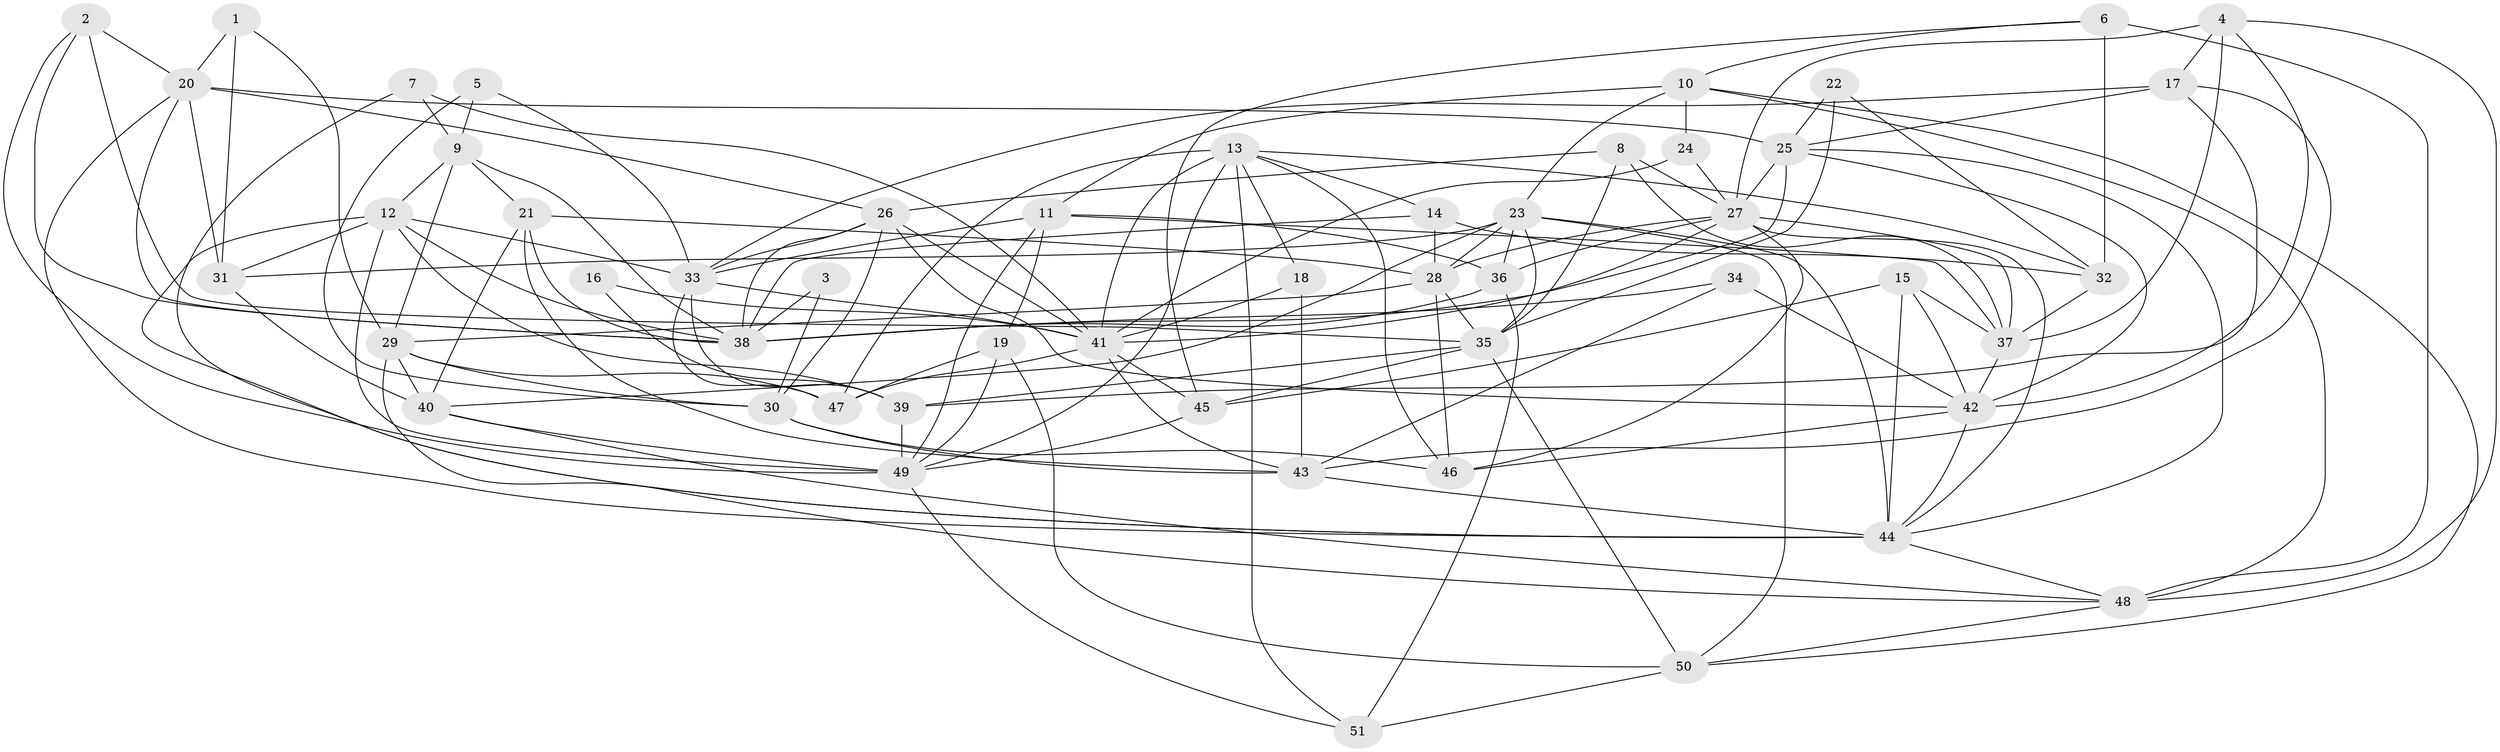 // original degree distribution, {4: 0.26732673267326734, 3: 0.2871287128712871, 2: 0.12871287128712872, 5: 0.15841584158415842, 7: 0.009900990099009901, 6: 0.1188118811881188, 8: 0.0297029702970297}
// Generated by graph-tools (version 1.1) at 2025/26/03/09/25 03:26:20]
// undirected, 51 vertices, 147 edges
graph export_dot {
graph [start="1"]
  node [color=gray90,style=filled];
  1;
  2;
  3;
  4;
  5;
  6;
  7;
  8;
  9;
  10;
  11;
  12;
  13;
  14;
  15;
  16;
  17;
  18;
  19;
  20;
  21;
  22;
  23;
  24;
  25;
  26;
  27;
  28;
  29;
  30;
  31;
  32;
  33;
  34;
  35;
  36;
  37;
  38;
  39;
  40;
  41;
  42;
  43;
  44;
  45;
  46;
  47;
  48;
  49;
  50;
  51;
  1 -- 20 [weight=1.0];
  1 -- 29 [weight=1.0];
  1 -- 31 [weight=1.0];
  2 -- 20 [weight=1.0];
  2 -- 35 [weight=1.0];
  2 -- 38 [weight=1.0];
  2 -- 49 [weight=1.0];
  3 -- 30 [weight=1.0];
  3 -- 38 [weight=1.0];
  4 -- 17 [weight=1.0];
  4 -- 27 [weight=1.0];
  4 -- 37 [weight=1.0];
  4 -- 42 [weight=1.0];
  4 -- 48 [weight=1.0];
  5 -- 9 [weight=1.0];
  5 -- 30 [weight=1.0];
  5 -- 33 [weight=1.0];
  6 -- 10 [weight=1.0];
  6 -- 32 [weight=1.0];
  6 -- 45 [weight=1.0];
  6 -- 48 [weight=2.0];
  7 -- 9 [weight=1.0];
  7 -- 41 [weight=1.0];
  7 -- 44 [weight=1.0];
  8 -- 26 [weight=1.0];
  8 -- 27 [weight=1.0];
  8 -- 35 [weight=1.0];
  8 -- 37 [weight=1.0];
  9 -- 12 [weight=1.0];
  9 -- 21 [weight=1.0];
  9 -- 29 [weight=1.0];
  9 -- 38 [weight=1.0];
  10 -- 11 [weight=2.0];
  10 -- 23 [weight=1.0];
  10 -- 24 [weight=1.0];
  10 -- 48 [weight=1.0];
  10 -- 50 [weight=1.0];
  11 -- 19 [weight=1.0];
  11 -- 33 [weight=2.0];
  11 -- 36 [weight=1.0];
  11 -- 37 [weight=1.0];
  11 -- 49 [weight=1.0];
  12 -- 31 [weight=1.0];
  12 -- 33 [weight=1.0];
  12 -- 38 [weight=1.0];
  12 -- 39 [weight=1.0];
  12 -- 44 [weight=1.0];
  12 -- 49 [weight=1.0];
  13 -- 14 [weight=1.0];
  13 -- 18 [weight=1.0];
  13 -- 32 [weight=1.0];
  13 -- 41 [weight=1.0];
  13 -- 46 [weight=1.0];
  13 -- 47 [weight=1.0];
  13 -- 49 [weight=1.0];
  13 -- 51 [weight=1.0];
  14 -- 28 [weight=1.0];
  14 -- 32 [weight=1.0];
  14 -- 38 [weight=1.0];
  15 -- 37 [weight=1.0];
  15 -- 42 [weight=1.0];
  15 -- 44 [weight=1.0];
  15 -- 45 [weight=1.0];
  16 -- 39 [weight=1.0];
  16 -- 41 [weight=1.0];
  17 -- 25 [weight=1.0];
  17 -- 33 [weight=1.0];
  17 -- 39 [weight=1.0];
  17 -- 43 [weight=1.0];
  18 -- 41 [weight=1.0];
  18 -- 43 [weight=1.0];
  19 -- 47 [weight=1.0];
  19 -- 49 [weight=1.0];
  19 -- 50 [weight=1.0];
  20 -- 25 [weight=1.0];
  20 -- 26 [weight=1.0];
  20 -- 31 [weight=1.0];
  20 -- 38 [weight=2.0];
  20 -- 44 [weight=1.0];
  21 -- 28 [weight=1.0];
  21 -- 38 [weight=2.0];
  21 -- 40 [weight=1.0];
  21 -- 43 [weight=1.0];
  22 -- 25 [weight=1.0];
  22 -- 32 [weight=1.0];
  22 -- 35 [weight=1.0];
  23 -- 28 [weight=1.0];
  23 -- 31 [weight=1.0];
  23 -- 35 [weight=1.0];
  23 -- 36 [weight=1.0];
  23 -- 40 [weight=1.0];
  23 -- 44 [weight=1.0];
  23 -- 50 [weight=1.0];
  24 -- 27 [weight=1.0];
  24 -- 41 [weight=1.0];
  25 -- 27 [weight=1.0];
  25 -- 38 [weight=1.0];
  25 -- 42 [weight=1.0];
  25 -- 44 [weight=1.0];
  26 -- 30 [weight=1.0];
  26 -- 33 [weight=1.0];
  26 -- 38 [weight=1.0];
  26 -- 41 [weight=1.0];
  26 -- 42 [weight=1.0];
  27 -- 28 [weight=1.0];
  27 -- 36 [weight=1.0];
  27 -- 37 [weight=1.0];
  27 -- 41 [weight=1.0];
  27 -- 44 [weight=1.0];
  27 -- 46 [weight=1.0];
  28 -- 29 [weight=1.0];
  28 -- 35 [weight=1.0];
  28 -- 46 [weight=1.0];
  29 -- 30 [weight=1.0];
  29 -- 40 [weight=1.0];
  29 -- 47 [weight=1.0];
  29 -- 48 [weight=1.0];
  30 -- 43 [weight=1.0];
  30 -- 46 [weight=1.0];
  31 -- 40 [weight=1.0];
  32 -- 37 [weight=1.0];
  33 -- 39 [weight=1.0];
  33 -- 41 [weight=1.0];
  33 -- 47 [weight=1.0];
  34 -- 38 [weight=1.0];
  34 -- 42 [weight=1.0];
  34 -- 43 [weight=1.0];
  35 -- 39 [weight=1.0];
  35 -- 45 [weight=1.0];
  35 -- 50 [weight=1.0];
  36 -- 38 [weight=1.0];
  36 -- 51 [weight=1.0];
  37 -- 42 [weight=1.0];
  39 -- 49 [weight=1.0];
  40 -- 48 [weight=1.0];
  40 -- 49 [weight=1.0];
  41 -- 43 [weight=1.0];
  41 -- 45 [weight=1.0];
  41 -- 47 [weight=1.0];
  42 -- 44 [weight=1.0];
  42 -- 46 [weight=1.0];
  43 -- 44 [weight=1.0];
  44 -- 48 [weight=1.0];
  45 -- 49 [weight=1.0];
  48 -- 50 [weight=1.0];
  49 -- 51 [weight=1.0];
  50 -- 51 [weight=1.0];
}
